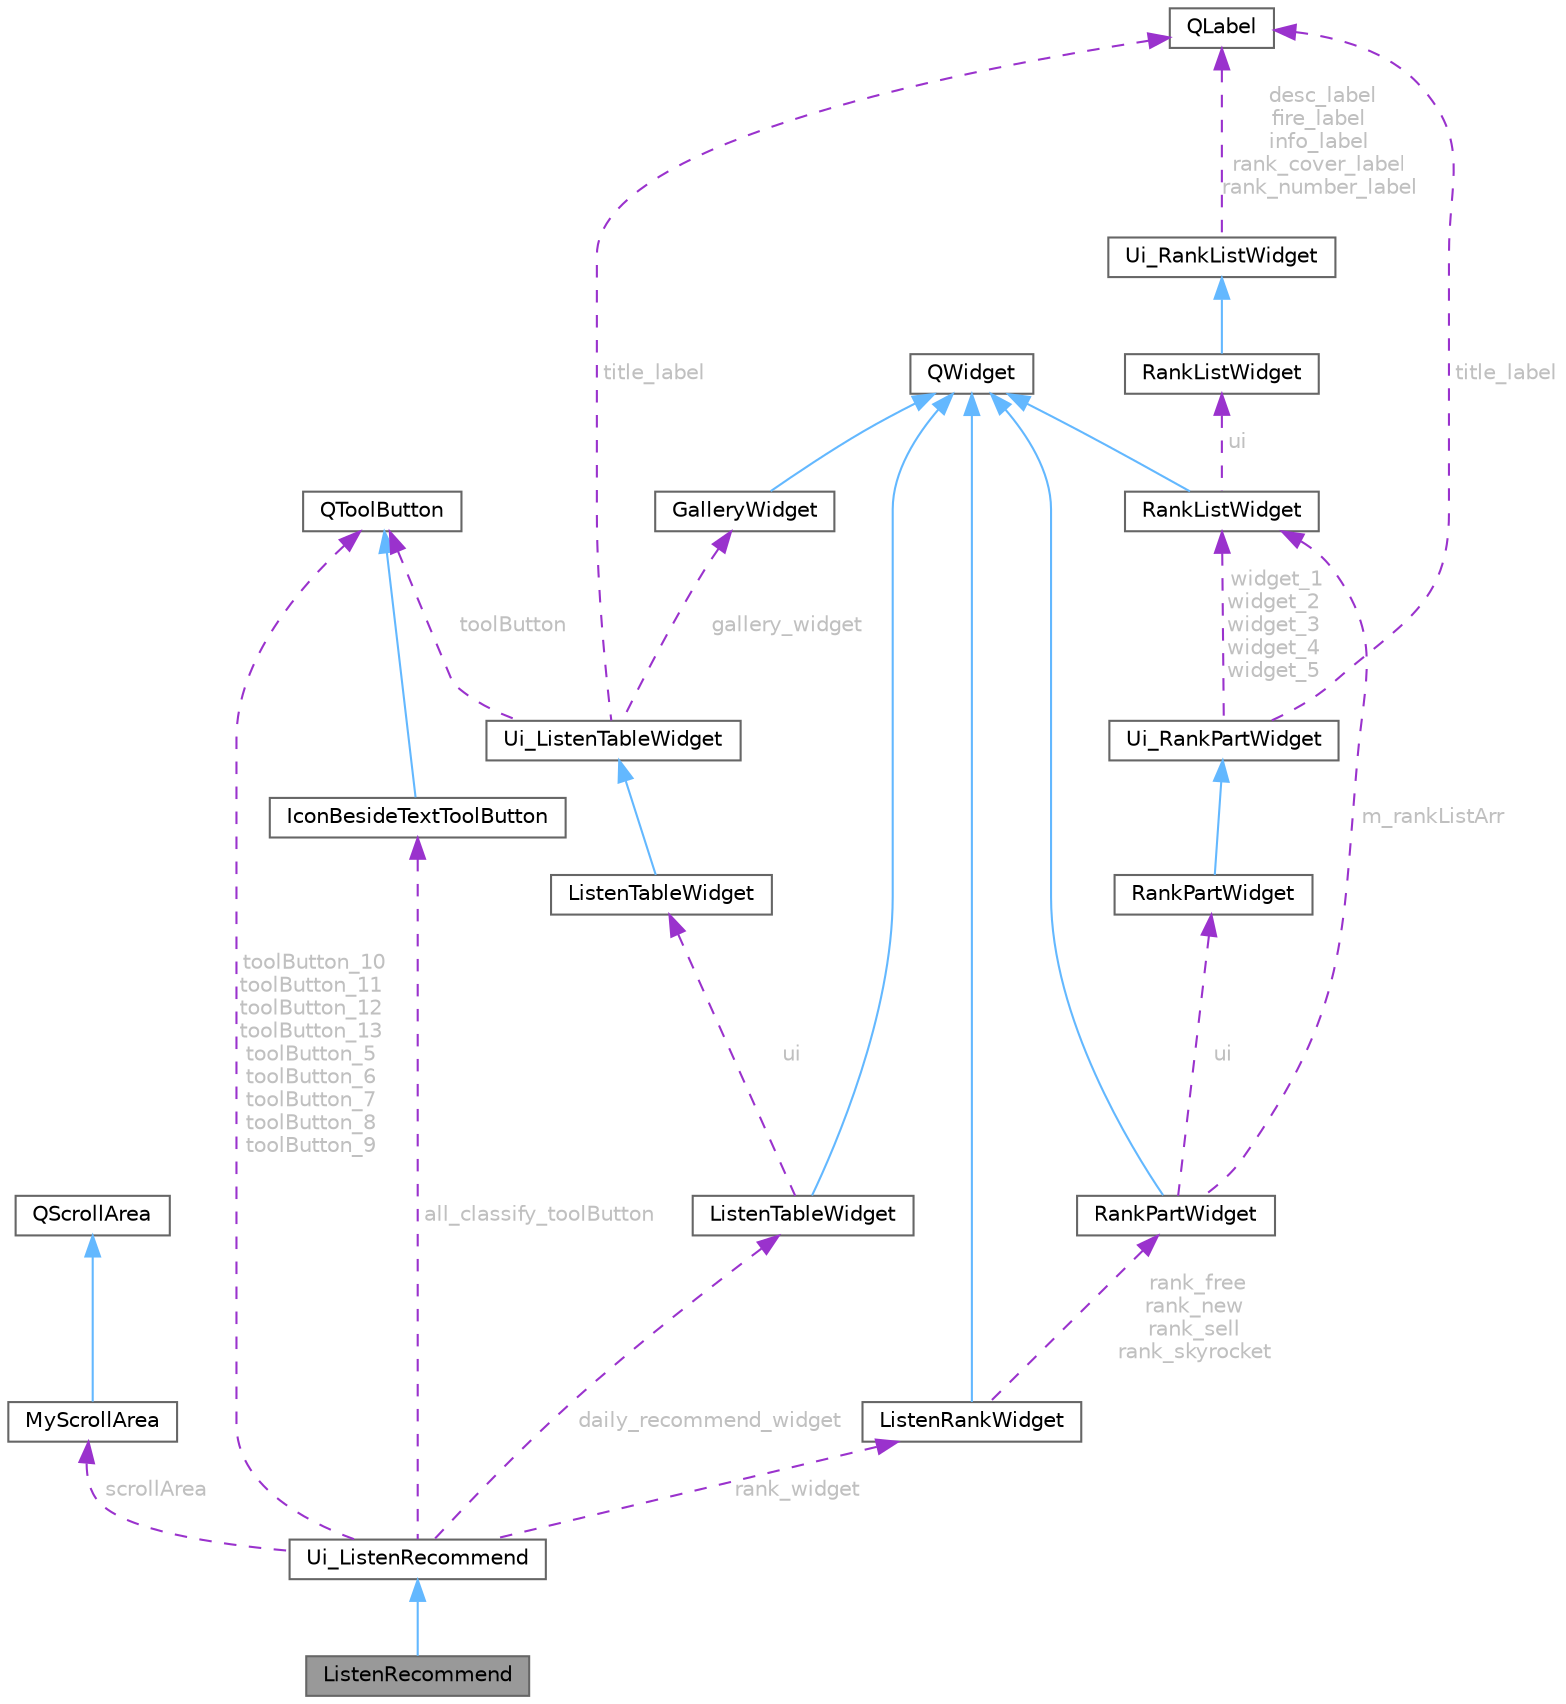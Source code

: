 digraph "ListenRecommend"
{
 // LATEX_PDF_SIZE
  bgcolor="transparent";
  edge [fontname=Helvetica,fontsize=10,labelfontname=Helvetica,labelfontsize=10];
  node [fontname=Helvetica,fontsize=10,shape=box,height=0.2,width=0.4];
  Node1 [id="Node000001",label="ListenRecommend",height=0.2,width=0.4,color="gray40", fillcolor="grey60", style="filled", fontcolor="black",tooltip=" "];
  Node2 -> Node1 [id="edge1_Node000001_Node000002",dir="back",color="steelblue1",style="solid",tooltip=" "];
  Node2 [id="Node000002",label="Ui_ListenRecommend",height=0.2,width=0.4,color="gray40", fillcolor="white", style="filled",URL="$class_ui___listen_recommend.html",tooltip=" "];
  Node3 -> Node2 [id="edge2_Node000002_Node000003",dir="back",color="darkorchid3",style="dashed",tooltip=" ",label=" scrollArea",fontcolor="grey" ];
  Node3 [id="Node000003",label="MyScrollArea",height=0.2,width=0.4,color="gray40", fillcolor="white", style="filled",URL="$class_my_scroll_area.html",tooltip="自定义滚动区域类，继承自 QScrollArea，支持平滑滚动和返回顶部功能"];
  Node4 -> Node3 [id="edge3_Node000003_Node000004",dir="back",color="steelblue1",style="solid",tooltip=" "];
  Node4 [id="Node000004",label="QScrollArea",height=0.2,width=0.4,color="gray40", fillcolor="white", style="filled",tooltip=" "];
  Node5 -> Node2 [id="edge4_Node000002_Node000005",dir="back",color="darkorchid3",style="dashed",tooltip=" ",label=" toolButton_10\ntoolButton_11\ntoolButton_12\ntoolButton_13\ntoolButton_5\ntoolButton_6\ntoolButton_7\ntoolButton_8\ntoolButton_9",fontcolor="grey" ];
  Node5 [id="Node000005",label="QToolButton",height=0.2,width=0.4,color="gray40", fillcolor="white", style="filled",URL="$class_q_tool_button.html",tooltip="工具按钮类"];
  Node6 -> Node2 [id="edge5_Node000002_Node000006",dir="back",color="darkorchid3",style="dashed",tooltip=" ",label=" all_classify_toolButton",fontcolor="grey" ];
  Node6 [id="Node000006",label="IconBesideTextToolButton",height=0.2,width=0.4,color="gray40", fillcolor="white", style="filled",URL="$class_icon_beside_text_tool_button.html",tooltip="自定义工具按钮类，图标与文本并排"];
  Node5 -> Node6 [id="edge6_Node000006_Node000005",dir="back",color="steelblue1",style="solid",tooltip=" "];
  Node7 -> Node2 [id="edge7_Node000002_Node000007",dir="back",color="darkorchid3",style="dashed",tooltip=" ",label=" daily_recommend_widget",fontcolor="grey" ];
  Node7 [id="Node000007",label="ListenTableWidget",height=0.2,width=0.4,color="gray40", fillcolor="white", style="filled",URL="$class_listen_table_widget.html",tooltip="表格控件类，包含标题和画廊，支持刷新功能"];
  Node8 -> Node7 [id="edge8_Node000007_Node000008",dir="back",color="steelblue1",style="solid",tooltip=" "];
  Node8 [id="Node000008",label="QWidget",height=0.2,width=0.4,color="gray40", fillcolor="white", style="filled",tooltip=" "];
  Node9 -> Node7 [id="edge9_Node000007_Node000009",dir="back",color="darkorchid3",style="dashed",tooltip=" ",label=" ui",fontcolor="grey" ];
  Node9 [id="Node000009",label="ListenTableWidget",height=0.2,width=0.4,color="gray40", fillcolor="white", style="filled",URL="$class_ui_1_1_listen_table_widget.html",tooltip=" "];
  Node10 -> Node9 [id="edge10_Node000009_Node000010",dir="back",color="steelblue1",style="solid",tooltip=" "];
  Node10 [id="Node000010",label="Ui_ListenTableWidget",height=0.2,width=0.4,color="gray40", fillcolor="white", style="filled",URL="$class_ui___listen_table_widget.html",tooltip=" "];
  Node11 -> Node10 [id="edge11_Node000010_Node000011",dir="back",color="darkorchid3",style="dashed",tooltip=" ",label=" title_label",fontcolor="grey" ];
  Node11 [id="Node000011",label="QLabel",height=0.2,width=0.4,color="gray40", fillcolor="white", style="filled",URL="$class_q_label.html",tooltip="标签控件类"];
  Node5 -> Node10 [id="edge12_Node000010_Node000005",dir="back",color="darkorchid3",style="dashed",tooltip=" ",label=" toolButton",fontcolor="grey" ];
  Node12 -> Node10 [id="edge13_Node000010_Node000012",dir="back",color="darkorchid3",style="dashed",tooltip=" ",label=" gallery_widget",fontcolor="grey" ];
  Node12 [id="Node000012",label="GalleryWidget",height=0.2,width=0.4,color="gray40", fillcolor="white", style="filled",URL="$class_gallery_widget.html",tooltip="照片画廊控件类，管理照片卡片并支持动态布局和动画"];
  Node8 -> Node12 [id="edge14_Node000012_Node000008",dir="back",color="steelblue1",style="solid",tooltip=" "];
  Node13 -> Node2 [id="edge15_Node000002_Node000013",dir="back",color="darkorchid3",style="dashed",tooltip=" ",label=" rank_widget",fontcolor="grey" ];
  Node13 [id="Node000013",label="ListenRankWidget",height=0.2,width=0.4,color="gray40", fillcolor="white", style="filled",URL="$class_listen_rank_widget.html",tooltip="排行榜界面类，显示免费榜、飙升榜、热销榜和新品榜"];
  Node8 -> Node13 [id="edge16_Node000013_Node000008",dir="back",color="steelblue1",style="solid",tooltip=" "];
  Node14 -> Node13 [id="edge17_Node000013_Node000014",dir="back",color="darkorchid3",style="dashed",tooltip=" ",label=" rank_free\nrank_new\nrank_sell\nrank_skyrocket",fontcolor="grey" ];
  Node14 [id="Node000014",label="RankPartWidget",height=0.2,width=0.4,color="gray40", fillcolor="white", style="filled",URL="$class_rank_part_widget.html",tooltip="排行榜分区控件类，管理排行榜单项"];
  Node8 -> Node14 [id="edge18_Node000014_Node000008",dir="back",color="steelblue1",style="solid",tooltip=" "];
  Node15 -> Node14 [id="edge19_Node000014_Node000015",dir="back",color="darkorchid3",style="dashed",tooltip=" ",label=" ui",fontcolor="grey" ];
  Node15 [id="Node000015",label="RankPartWidget",height=0.2,width=0.4,color="gray40", fillcolor="white", style="filled",URL="$class_ui_1_1_rank_part_widget.html",tooltip=" "];
  Node16 -> Node15 [id="edge20_Node000015_Node000016",dir="back",color="steelblue1",style="solid",tooltip=" "];
  Node16 [id="Node000016",label="Ui_RankPartWidget",height=0.2,width=0.4,color="gray40", fillcolor="white", style="filled",URL="$class_ui___rank_part_widget.html",tooltip=" "];
  Node11 -> Node16 [id="edge21_Node000016_Node000011",dir="back",color="darkorchid3",style="dashed",tooltip=" ",label=" title_label",fontcolor="grey" ];
  Node17 -> Node16 [id="edge22_Node000016_Node000017",dir="back",color="darkorchid3",style="dashed",tooltip=" ",label=" widget_1\nwidget_2\nwidget_3\nwidget_4\nwidget_5",fontcolor="grey" ];
  Node17 [id="Node000017",label="RankListWidget",height=0.2,width=0.4,color="gray40", fillcolor="white", style="filled",URL="$class_rank_list_widget.html",tooltip="排行榜单项控件类，显示描述、封面和排名信息"];
  Node8 -> Node17 [id="edge23_Node000017_Node000008",dir="back",color="steelblue1",style="solid",tooltip=" "];
  Node18 -> Node17 [id="edge24_Node000017_Node000018",dir="back",color="darkorchid3",style="dashed",tooltip=" ",label=" ui",fontcolor="grey" ];
  Node18 [id="Node000018",label="RankListWidget",height=0.2,width=0.4,color="gray40", fillcolor="white", style="filled",URL="$class_ui_1_1_rank_list_widget.html",tooltip=" "];
  Node19 -> Node18 [id="edge25_Node000018_Node000019",dir="back",color="steelblue1",style="solid",tooltip=" "];
  Node19 [id="Node000019",label="Ui_RankListWidget",height=0.2,width=0.4,color="gray40", fillcolor="white", style="filled",URL="$class_ui___rank_list_widget.html",tooltip=" "];
  Node11 -> Node19 [id="edge26_Node000019_Node000011",dir="back",color="darkorchid3",style="dashed",tooltip=" ",label=" desc_label\nfire_label\ninfo_label\nrank_cover_label\nrank_number_label",fontcolor="grey" ];
  Node17 -> Node14 [id="edge27_Node000014_Node000017",dir="back",color="darkorchid3",style="dashed",tooltip=" ",label=" m_rankListArr",fontcolor="grey" ];
}
